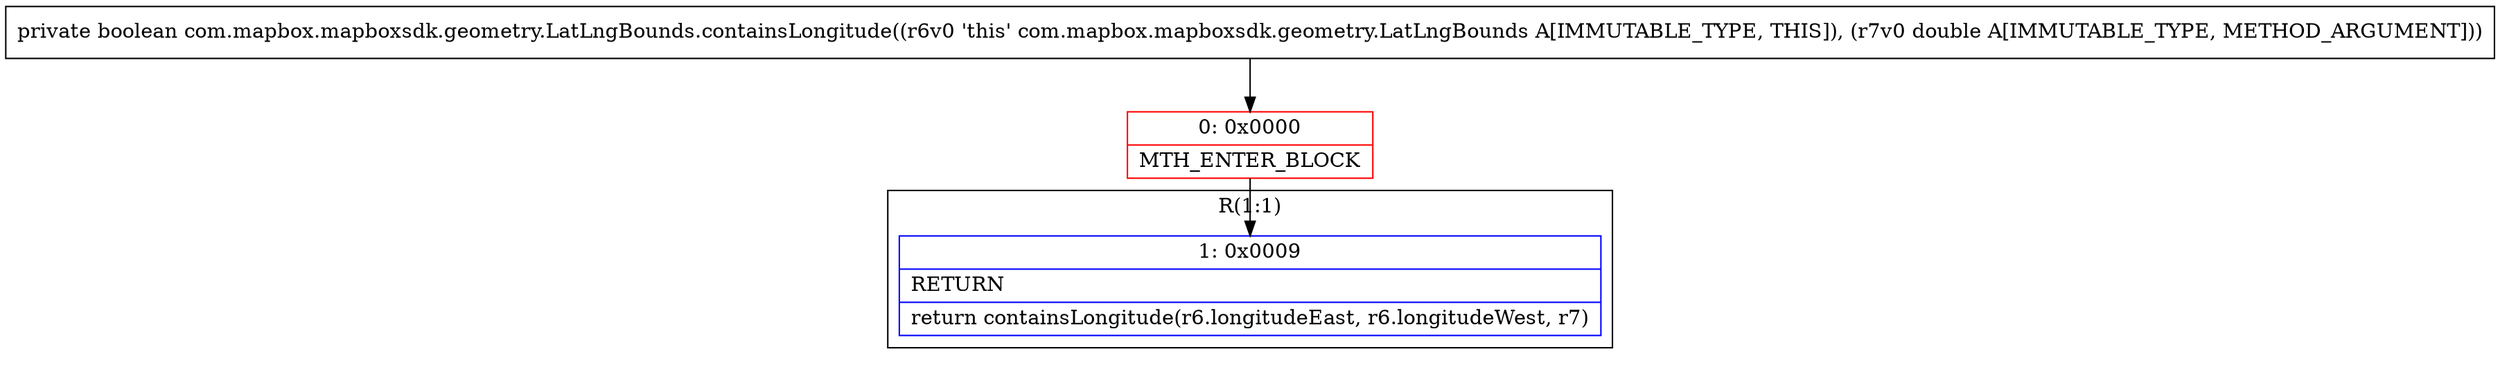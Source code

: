 digraph "CFG forcom.mapbox.mapboxsdk.geometry.LatLngBounds.containsLongitude(D)Z" {
subgraph cluster_Region_1097287027 {
label = "R(1:1)";
node [shape=record,color=blue];
Node_1 [shape=record,label="{1\:\ 0x0009|RETURN\l|return containsLongitude(r6.longitudeEast, r6.longitudeWest, r7)\l}"];
}
Node_0 [shape=record,color=red,label="{0\:\ 0x0000|MTH_ENTER_BLOCK\l}"];
MethodNode[shape=record,label="{private boolean com.mapbox.mapboxsdk.geometry.LatLngBounds.containsLongitude((r6v0 'this' com.mapbox.mapboxsdk.geometry.LatLngBounds A[IMMUTABLE_TYPE, THIS]), (r7v0 double A[IMMUTABLE_TYPE, METHOD_ARGUMENT])) }"];
MethodNode -> Node_0;
Node_0 -> Node_1;
}

